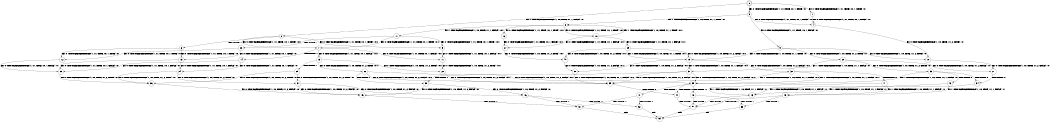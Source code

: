 digraph BCG {
size = "7, 10.5";
center = TRUE;
node [shape = circle];
0 [peripheries = 2];
0 -> 1 [label = "EX !0 !ATOMIC_EXCH_BRANCH (1, +1, TRUE, +0, 1, TRUE) !:0:"];
0 -> 2 [label = "EX !1 !ATOMIC_EXCH_BRANCH (1, +0, TRUE, +1, 1, FALSE) !:0:"];
0 -> 3 [label = "EX !0 !ATOMIC_EXCH_BRANCH (1, +1, TRUE, +0, 1, TRUE) !:0:"];
1 -> 4 [label = "EX !0 !ATOMIC_EXCH_BRANCH (1, +1, TRUE, +0, 1, FALSE) !:0:"];
2 -> 5 [label = "EX !0 !ATOMIC_EXCH_BRANCH (1, +1, TRUE, +0, 1, TRUE) !:0:1:"];
2 -> 6 [label = "TERMINATE !1"];
2 -> 7 [label = "EX !0 !ATOMIC_EXCH_BRANCH (1, +1, TRUE, +0, 1, TRUE) !:0:1:"];
3 -> 4 [label = "EX !0 !ATOMIC_EXCH_BRANCH (1, +1, TRUE, +0, 1, FALSE) !:0:"];
3 -> 8 [label = "EX !1 !ATOMIC_EXCH_BRANCH (1, +0, TRUE, +1, 1, TRUE) !:0:"];
3 -> 9 [label = "EX !0 !ATOMIC_EXCH_BRANCH (1, +1, TRUE, +0, 1, FALSE) !:0:"];
4 -> 10 [label = "EX !0 !ATOMIC_EXCH_BRANCH (1, +0, TRUE, +1, 2, TRUE) !:0:"];
5 -> 11 [label = "EX !0 !ATOMIC_EXCH_BRANCH (1, +1, TRUE, +0, 1, FALSE) !:0:1:"];
6 -> 12 [label = "EX !0 !ATOMIC_EXCH_BRANCH (1, +1, TRUE, +0, 1, TRUE) !:0:"];
6 -> 13 [label = "EX !0 !ATOMIC_EXCH_BRANCH (1, +1, TRUE, +0, 1, TRUE) !:0:"];
7 -> 11 [label = "EX !0 !ATOMIC_EXCH_BRANCH (1, +1, TRUE, +0, 1, FALSE) !:0:1:"];
7 -> 14 [label = "TERMINATE !1"];
7 -> 15 [label = "EX !0 !ATOMIC_EXCH_BRANCH (1, +1, TRUE, +0, 1, FALSE) !:0:1:"];
8 -> 16 [label = "EX !0 !ATOMIC_EXCH_BRANCH (1, +1, TRUE, +0, 1, TRUE) !:0:1:"];
8 -> 17 [label = "EX !1 !ATOMIC_EXCH_BRANCH (1, +0, TRUE, +1, 1, FALSE) !:0:1:"];
8 -> 18 [label = "EX !0 !ATOMIC_EXCH_BRANCH (1, +1, TRUE, +0, 1, TRUE) !:0:1:"];
9 -> 10 [label = "EX !0 !ATOMIC_EXCH_BRANCH (1, +0, TRUE, +1, 2, TRUE) !:0:"];
9 -> 19 [label = "EX !1 !ATOMIC_EXCH_BRANCH (1, +0, TRUE, +1, 1, TRUE) !:0:"];
9 -> 20 [label = "EX !0 !ATOMIC_EXCH_BRANCH (1, +0, TRUE, +1, 2, TRUE) !:0:"];
10 -> 21 [label = "EX !0 !ATOMIC_EXCH_BRANCH (1, +0, TRUE, +1, 2, FALSE) !:0:"];
11 -> 22 [label = "EX !0 !ATOMIC_EXCH_BRANCH (1, +0, TRUE, +1, 2, TRUE) !:0:1:"];
12 -> 23 [label = "EX !0 !ATOMIC_EXCH_BRANCH (1, +1, TRUE, +0, 1, FALSE) !:0:"];
13 -> 23 [label = "EX !0 !ATOMIC_EXCH_BRANCH (1, +1, TRUE, +0, 1, FALSE) !:0:"];
13 -> 24 [label = "EX !0 !ATOMIC_EXCH_BRANCH (1, +1, TRUE, +0, 1, FALSE) !:0:"];
14 -> 23 [label = "EX !0 !ATOMIC_EXCH_BRANCH (1, +1, TRUE, +0, 1, FALSE) !:0:"];
14 -> 24 [label = "EX !0 !ATOMIC_EXCH_BRANCH (1, +1, TRUE, +0, 1, FALSE) !:0:"];
15 -> 22 [label = "EX !0 !ATOMIC_EXCH_BRANCH (1, +0, TRUE, +1, 2, TRUE) !:0:1:"];
15 -> 25 [label = "TERMINATE !1"];
15 -> 26 [label = "EX !0 !ATOMIC_EXCH_BRANCH (1, +0, TRUE, +1, 2, TRUE) !:0:1:"];
16 -> 27 [label = "EX !0 !ATOMIC_EXCH_BRANCH (1, +1, TRUE, +0, 1, FALSE) !:0:1:"];
17 -> 5 [label = "EX !0 !ATOMIC_EXCH_BRANCH (1, +1, TRUE, +0, 1, TRUE) !:0:1:"];
17 -> 28 [label = "TERMINATE !1"];
17 -> 7 [label = "EX !0 !ATOMIC_EXCH_BRANCH (1, +1, TRUE, +0, 1, TRUE) !:0:1:"];
18 -> 27 [label = "EX !0 !ATOMIC_EXCH_BRANCH (1, +1, TRUE, +0, 1, FALSE) !:0:1:"];
18 -> 8 [label = "EX !1 !ATOMIC_EXCH_BRANCH (1, +0, TRUE, +1, 1, TRUE) !:0:1:"];
18 -> 29 [label = "EX !0 !ATOMIC_EXCH_BRANCH (1, +1, TRUE, +0, 1, FALSE) !:0:1:"];
19 -> 30 [label = "EX !0 !ATOMIC_EXCH_BRANCH (1, +0, TRUE, +1, 2, FALSE) !:0:1:"];
19 -> 31 [label = "EX !1 !ATOMIC_EXCH_BRANCH (1, +0, TRUE, +1, 1, FALSE) !:0:1:"];
19 -> 32 [label = "EX !0 !ATOMIC_EXCH_BRANCH (1, +0, TRUE, +1, 2, FALSE) !:0:1:"];
20 -> 21 [label = "EX !0 !ATOMIC_EXCH_BRANCH (1, +0, TRUE, +1, 2, FALSE) !:0:"];
20 -> 31 [label = "EX !1 !ATOMIC_EXCH_BRANCH (1, +0, TRUE, +1, 1, FALSE) !:0:"];
20 -> 33 [label = "EX !0 !ATOMIC_EXCH_BRANCH (1, +0, TRUE, +1, 2, FALSE) !:0:"];
21 -> 34 [label = "TERMINATE !0"];
22 -> 35 [label = "EX !0 !ATOMIC_EXCH_BRANCH (1, +0, TRUE, +1, 2, FALSE) !:0:1:"];
23 -> 36 [label = "EX !0 !ATOMIC_EXCH_BRANCH (1, +0, TRUE, +1, 2, TRUE) !:0:"];
24 -> 36 [label = "EX !0 !ATOMIC_EXCH_BRANCH (1, +0, TRUE, +1, 2, TRUE) !:0:"];
24 -> 37 [label = "EX !0 !ATOMIC_EXCH_BRANCH (1, +0, TRUE, +1, 2, TRUE) !:0:"];
25 -> 36 [label = "EX !0 !ATOMIC_EXCH_BRANCH (1, +0, TRUE, +1, 2, TRUE) !:0:"];
25 -> 37 [label = "EX !0 !ATOMIC_EXCH_BRANCH (1, +0, TRUE, +1, 2, TRUE) !:0:"];
26 -> 35 [label = "EX !0 !ATOMIC_EXCH_BRANCH (1, +0, TRUE, +1, 2, FALSE) !:0:1:"];
26 -> 38 [label = "TERMINATE !1"];
26 -> 39 [label = "EX !0 !ATOMIC_EXCH_BRANCH (1, +0, TRUE, +1, 2, FALSE) !:0:1:"];
27 -> 40 [label = "EX !0 !ATOMIC_EXCH_BRANCH (1, +0, TRUE, +1, 2, TRUE) !:0:1:"];
28 -> 12 [label = "EX !0 !ATOMIC_EXCH_BRANCH (1, +1, TRUE, +0, 1, TRUE) !:0:"];
28 -> 13 [label = "EX !0 !ATOMIC_EXCH_BRANCH (1, +1, TRUE, +0, 1, TRUE) !:0:"];
29 -> 40 [label = "EX !0 !ATOMIC_EXCH_BRANCH (1, +0, TRUE, +1, 2, TRUE) !:0:1:"];
29 -> 19 [label = "EX !1 !ATOMIC_EXCH_BRANCH (1, +0, TRUE, +1, 1, TRUE) !:0:1:"];
29 -> 19 [label = "EX !0 !ATOMIC_EXCH_BRANCH (1, +0, TRUE, +1, 2, TRUE) !:0:1:"];
30 -> 35 [label = "EX !1 !ATOMIC_EXCH_BRANCH (1, +0, TRUE, +1, 1, FALSE) !:0:1:"];
31 -> 35 [label = "EX !0 !ATOMIC_EXCH_BRANCH (1, +0, TRUE, +1, 2, FALSE) !:0:1:"];
31 -> 38 [label = "TERMINATE !1"];
31 -> 39 [label = "EX !0 !ATOMIC_EXCH_BRANCH (1, +0, TRUE, +1, 2, FALSE) !:0:1:"];
32 -> 35 [label = "EX !1 !ATOMIC_EXCH_BRANCH (1, +0, TRUE, +1, 1, FALSE) !:0:1:"];
32 -> 41 [label = "TERMINATE !0"];
32 -> 39 [label = "EX !1 !ATOMIC_EXCH_BRANCH (1, +0, TRUE, +1, 1, FALSE) !:0:1:"];
33 -> 34 [label = "TERMINATE !0"];
33 -> 42 [label = "TERMINATE !0"];
33 -> 39 [label = "EX !1 !ATOMIC_EXCH_BRANCH (1, +0, TRUE, +1, 1, FALSE) !:0:"];
34 -> 43 [label = "EX !1 !ATOMIC_EXCH_BRANCH (1, +0, TRUE, +1, 1, FALSE) !:1:"];
35 -> 44 [label = "TERMINATE !0"];
36 -> 45 [label = "EX !0 !ATOMIC_EXCH_BRANCH (1, +0, TRUE, +1, 2, FALSE) !:0:"];
37 -> 45 [label = "EX !0 !ATOMIC_EXCH_BRANCH (1, +0, TRUE, +1, 2, FALSE) !:0:"];
37 -> 46 [label = "EX !0 !ATOMIC_EXCH_BRANCH (1, +0, TRUE, +1, 2, FALSE) !:0:"];
38 -> 45 [label = "EX !0 !ATOMIC_EXCH_BRANCH (1, +0, TRUE, +1, 2, FALSE) !:0:"];
38 -> 46 [label = "EX !0 !ATOMIC_EXCH_BRANCH (1, +0, TRUE, +1, 2, FALSE) !:0:"];
39 -> 44 [label = "TERMINATE !0"];
39 -> 47 [label = "TERMINATE !1"];
39 -> 48 [label = "TERMINATE !0"];
40 -> 30 [label = "EX !0 !ATOMIC_EXCH_BRANCH (1, +0, TRUE, +1, 2, FALSE) !:0:1:"];
41 -> 43 [label = "EX !1 !ATOMIC_EXCH_BRANCH (1, +0, TRUE, +1, 1, FALSE) !:1:"];
41 -> 49 [label = "EX !1 !ATOMIC_EXCH_BRANCH (1, +0, TRUE, +1, 1, FALSE) !:1:"];
42 -> 43 [label = "EX !1 !ATOMIC_EXCH_BRANCH (1, +0, TRUE, +1, 1, FALSE) !:1:"];
42 -> 49 [label = "EX !1 !ATOMIC_EXCH_BRANCH (1, +0, TRUE, +1, 1, FALSE) !:1:"];
43 -> 50 [label = "TERMINATE !1"];
44 -> 50 [label = "TERMINATE !1"];
45 -> 51 [label = "TERMINATE !0"];
46 -> 51 [label = "TERMINATE !0"];
46 -> 52 [label = "TERMINATE !0"];
47 -> 51 [label = "TERMINATE !0"];
47 -> 52 [label = "TERMINATE !0"];
48 -> 50 [label = "TERMINATE !1"];
48 -> 53 [label = "TERMINATE !1"];
49 -> 50 [label = "TERMINATE !1"];
49 -> 53 [label = "TERMINATE !1"];
50 -> 54 [label = "exit"];
51 -> 54 [label = "exit"];
52 -> 54 [label = "exit"];
53 -> 54 [label = "exit"];
}
